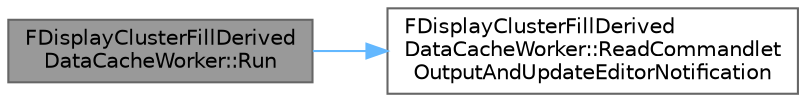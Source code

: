 digraph "FDisplayClusterFillDerivedDataCacheWorker::Run"
{
 // INTERACTIVE_SVG=YES
 // LATEX_PDF_SIZE
  bgcolor="transparent";
  edge [fontname=Helvetica,fontsize=10,labelfontname=Helvetica,labelfontsize=10];
  node [fontname=Helvetica,fontsize=10,shape=box,height=0.2,width=0.4];
  rankdir="LR";
  Node1 [id="Node000001",label="FDisplayClusterFillDerived\lDataCacheWorker::Run",height=0.2,width=0.4,color="gray40", fillcolor="grey60", style="filled", fontcolor="black",tooltip="Runs the runnable object."];
  Node1 -> Node2 [id="edge1_Node000001_Node000002",color="steelblue1",style="solid",tooltip=" "];
  Node2 [id="Node000002",label="FDisplayClusterFillDerived\lDataCacheWorker::ReadCommandlet\lOutputAndUpdateEditorNotification",height=0.2,width=0.4,color="grey40", fillcolor="white", style="filled",URL="$d6/d6c/classFDisplayClusterFillDerivedDataCacheWorker.html#a5622d1608f3fc7e11b783a724b83516a",tooltip=" "];
}
